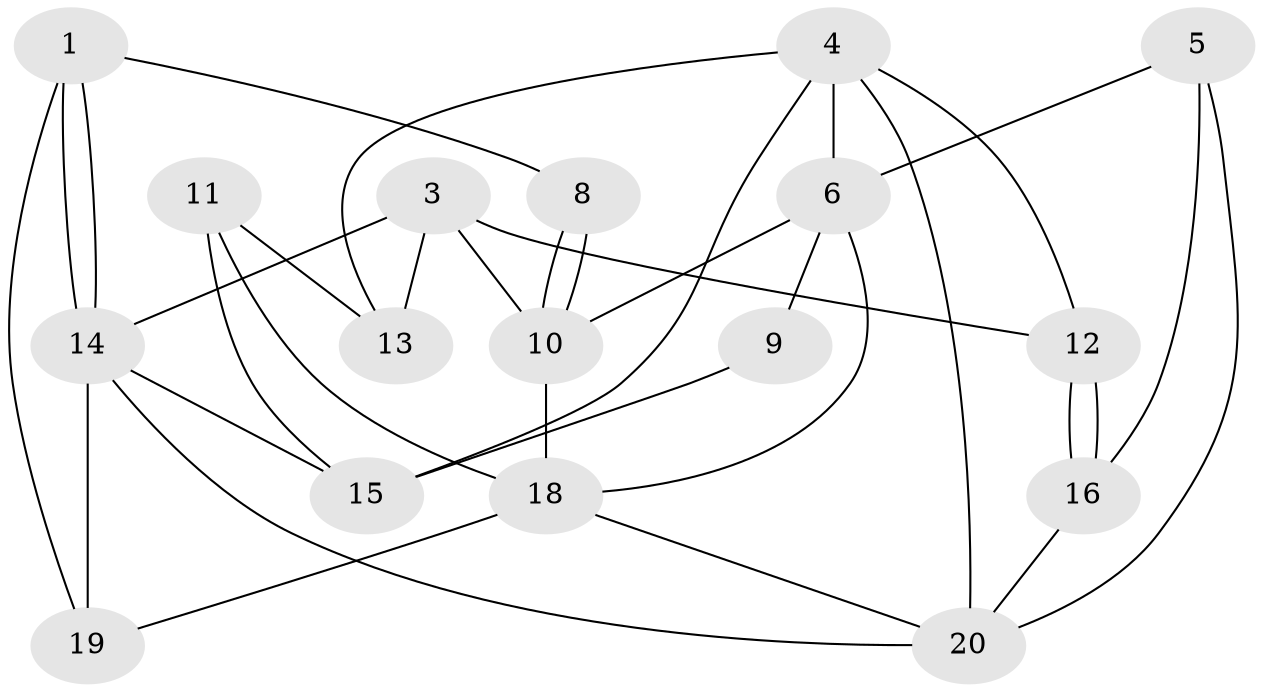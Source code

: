 // Generated by graph-tools (version 1.1) at 2025/46/02/15/25 05:46:28]
// undirected, 17 vertices, 34 edges
graph export_dot {
graph [start="1"]
  node [color=gray90,style=filled];
  1;
  3;
  4;
  5 [super="+17"];
  6;
  8;
  9 [super="+2+7"];
  10;
  11;
  12 [super="+17"];
  13;
  14;
  15;
  16;
  18 [super="+2+7"];
  19;
  20;
  1 -- 14;
  1 -- 14;
  1 -- 19;
  1 -- 8;
  3 -- 13;
  3 -- 12;
  3 -- 10;
  3 -- 14;
  4 -- 20;
  4 -- 6;
  4 -- 12;
  4 -- 13;
  4 -- 15;
  5 -- 16;
  5 -- 6;
  5 -- 20;
  6 -- 10;
  6 -- 18;
  6 -- 9;
  8 -- 10;
  8 -- 10;
  9 -- 15;
  10 -- 18;
  11 -- 18;
  11 -- 15;
  11 -- 13;
  12 -- 16;
  12 -- 16;
  14 -- 15;
  14 -- 19;
  14 -- 20;
  16 -- 20;
  18 -- 20;
  18 -- 19;
}

